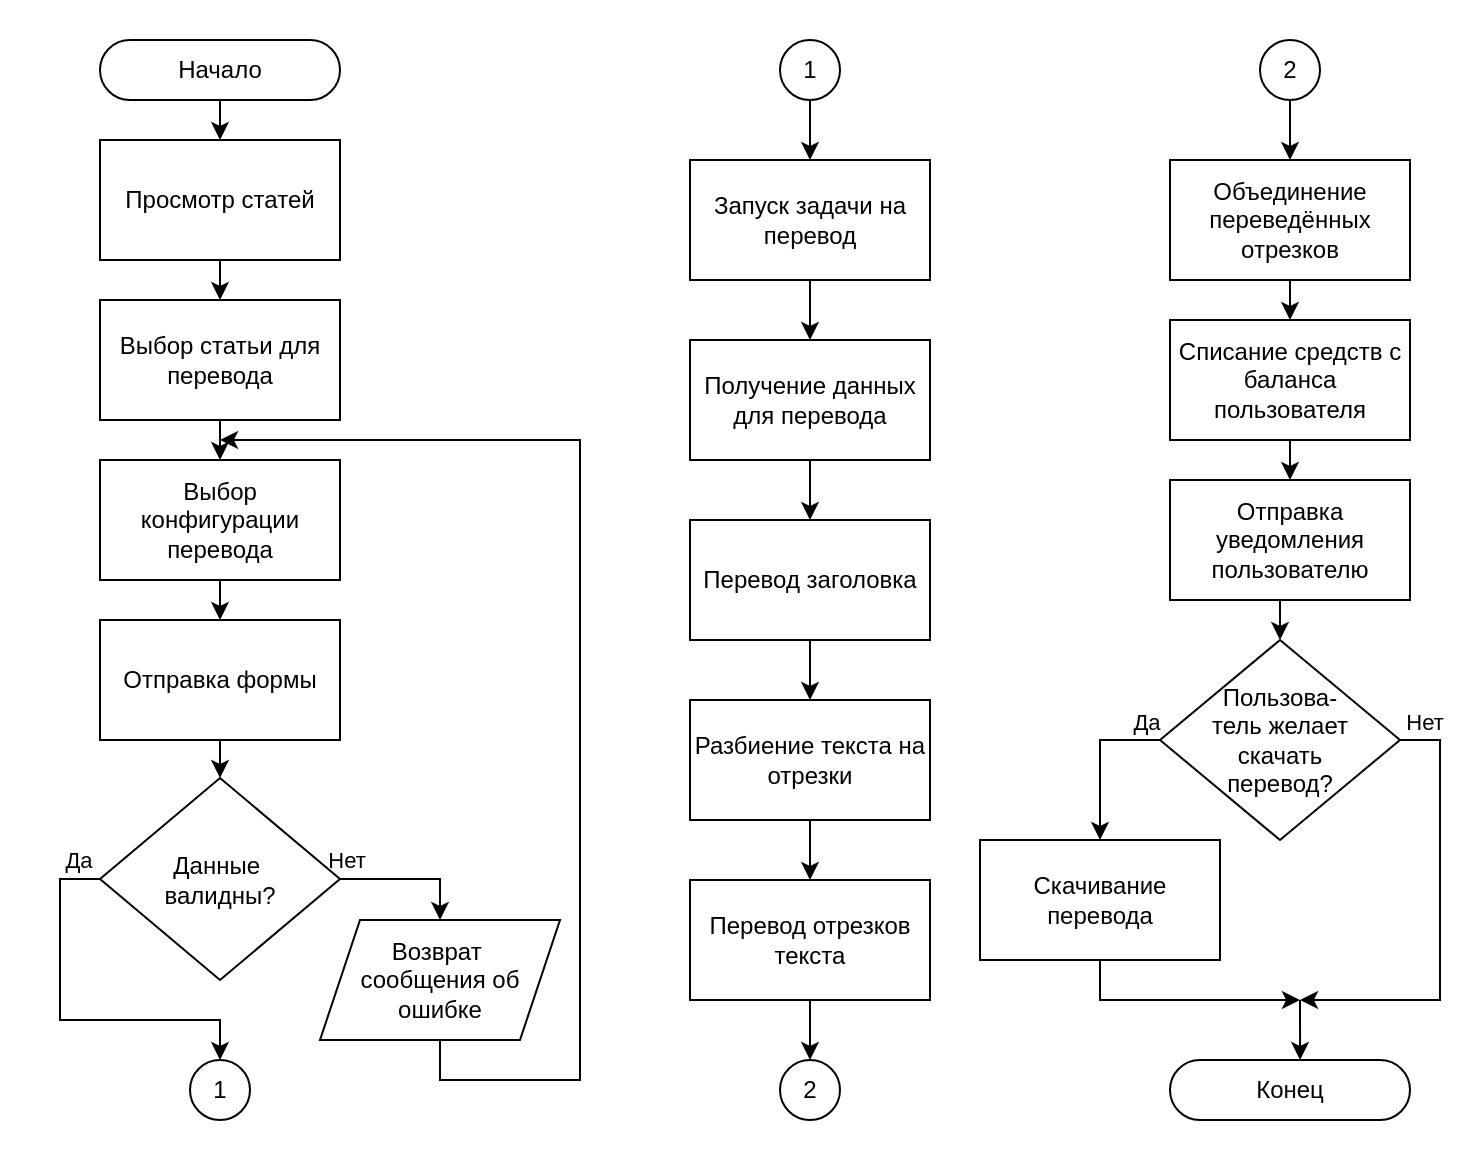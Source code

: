 <mxfile version="27.1.5">
  <diagram name="Page-1" id="Ff4yuWVJJP49vNt1JVJ_">
    <mxGraphModel dx="894" dy="847" grid="1" gridSize="10" guides="1" tooltips="1" connect="1" arrows="1" fold="1" page="1" pageScale="1" pageWidth="850" pageHeight="1100" math="0" shadow="0">
      <root>
        <mxCell id="0" />
        <mxCell id="1" parent="0" />
        <mxCell id="uIguwl95X816q7cZXWDB-1" value="" style="rounded=0;whiteSpace=wrap;html=1;strokeColor=none;" vertex="1" parent="1">
          <mxGeometry x="450" y="140" width="740" height="580" as="geometry" />
        </mxCell>
        <mxCell id="v-a1nXOmA-4Qm_1C5N4x-11" style="edgeStyle=orthogonalEdgeStyle;rounded=0;orthogonalLoop=1;jettySize=auto;html=1;exitX=0.5;exitY=1;exitDx=0;exitDy=0;entryX=0.5;entryY=0;entryDx=0;entryDy=0;endArrow=classic;startFill=0;endFill=1;" parent="1" source="v-a1nXOmA-4Qm_1C5N4x-3" target="v-a1nXOmA-4Qm_1C5N4x-4" edge="1">
          <mxGeometry relative="1" as="geometry" />
        </mxCell>
        <mxCell id="v-a1nXOmA-4Qm_1C5N4x-3" value="Начало" style="rounded=1;whiteSpace=wrap;html=1;arcSize=50;" parent="1" vertex="1">
          <mxGeometry x="500" y="160" width="120" height="30" as="geometry" />
        </mxCell>
        <mxCell id="v-a1nXOmA-4Qm_1C5N4x-13" style="edgeStyle=orthogonalEdgeStyle;rounded=0;orthogonalLoop=1;jettySize=auto;html=1;exitX=0.5;exitY=1;exitDx=0;exitDy=0;entryX=0.5;entryY=0;entryDx=0;entryDy=0;endArrow=classic;startFill=0;endFill=1;" parent="1" source="v-a1nXOmA-4Qm_1C5N4x-4" target="v-a1nXOmA-4Qm_1C5N4x-5" edge="1">
          <mxGeometry relative="1" as="geometry" />
        </mxCell>
        <mxCell id="v-a1nXOmA-4Qm_1C5N4x-4" value="Просмотр статей" style="rounded=0;whiteSpace=wrap;html=1;" parent="1" vertex="1">
          <mxGeometry x="500" y="210" width="120" height="60" as="geometry" />
        </mxCell>
        <mxCell id="v-a1nXOmA-4Qm_1C5N4x-14" style="edgeStyle=orthogonalEdgeStyle;rounded=0;orthogonalLoop=1;jettySize=auto;html=1;exitX=0.5;exitY=1;exitDx=0;exitDy=0;entryX=0.5;entryY=0;entryDx=0;entryDy=0;endArrow=classic;startFill=0;endFill=1;" parent="1" source="v-a1nXOmA-4Qm_1C5N4x-5" target="v-a1nXOmA-4Qm_1C5N4x-6" edge="1">
          <mxGeometry relative="1" as="geometry" />
        </mxCell>
        <mxCell id="v-a1nXOmA-4Qm_1C5N4x-5" value="Выбор статьи для перевода" style="rounded=0;whiteSpace=wrap;html=1;" parent="1" vertex="1">
          <mxGeometry x="500" y="290" width="120" height="60" as="geometry" />
        </mxCell>
        <mxCell id="v-a1nXOmA-4Qm_1C5N4x-15" style="edgeStyle=orthogonalEdgeStyle;rounded=0;orthogonalLoop=1;jettySize=auto;html=1;exitX=0.5;exitY=1;exitDx=0;exitDy=0;entryX=0.5;entryY=0;entryDx=0;entryDy=0;endArrow=classic;startFill=0;endFill=1;" parent="1" source="v-a1nXOmA-4Qm_1C5N4x-6" target="v-a1nXOmA-4Qm_1C5N4x-7" edge="1">
          <mxGeometry relative="1" as="geometry" />
        </mxCell>
        <mxCell id="v-a1nXOmA-4Qm_1C5N4x-6" value="Выбор конфигурации перевода" style="rounded=0;whiteSpace=wrap;html=1;" parent="1" vertex="1">
          <mxGeometry x="500" y="370" width="120" height="60" as="geometry" />
        </mxCell>
        <mxCell id="v-a1nXOmA-4Qm_1C5N4x-19" style="edgeStyle=orthogonalEdgeStyle;rounded=0;orthogonalLoop=1;jettySize=auto;html=1;exitX=0.5;exitY=1;exitDx=0;exitDy=0;entryX=0.5;entryY=0;entryDx=0;entryDy=0;endArrow=classic;startFill=0;endFill=1;" parent="1" source="v-a1nXOmA-4Qm_1C5N4x-7" target="v-a1nXOmA-4Qm_1C5N4x-16" edge="1">
          <mxGeometry relative="1" as="geometry" />
        </mxCell>
        <mxCell id="v-a1nXOmA-4Qm_1C5N4x-7" value="Отправка формы" style="rounded=0;whiteSpace=wrap;html=1;" parent="1" vertex="1">
          <mxGeometry x="500" y="450" width="120" height="60" as="geometry" />
        </mxCell>
        <mxCell id="v-a1nXOmA-4Qm_1C5N4x-18" style="edgeStyle=orthogonalEdgeStyle;rounded=0;orthogonalLoop=1;jettySize=auto;html=1;exitX=0.5;exitY=1;exitDx=0;exitDy=0;endArrow=classic;endFill=1;" parent="1" source="GBK5iCOVyENdZ_w6WzOX-1" edge="1">
          <mxGeometry relative="1" as="geometry">
            <mxPoint x="560" y="360" as="targetPoint" />
            <Array as="points">
              <mxPoint x="670" y="680" />
              <mxPoint x="740" y="680" />
              <mxPoint x="740" y="360" />
            </Array>
            <mxPoint x="695" y="380" as="sourcePoint" />
          </mxGeometry>
        </mxCell>
        <mxCell id="FZqdblhYbCUZvCe2lqYH-14" style="edgeStyle=orthogonalEdgeStyle;rounded=0;orthogonalLoop=1;jettySize=auto;html=1;exitX=0.5;exitY=1;exitDx=0;exitDy=0;endArrow=classic;startFill=0;endFill=1;" parent="1" source="v-a1nXOmA-4Qm_1C5N4x-10" edge="1">
          <mxGeometry relative="1" as="geometry">
            <Array as="points">
              <mxPoint x="1000" y="640" />
              <mxPoint x="1095" y="640" />
            </Array>
            <mxPoint x="1100" y="640" as="targetPoint" />
          </mxGeometry>
        </mxCell>
        <mxCell id="v-a1nXOmA-4Qm_1C5N4x-10" value="Скачивание перевода" style="rounded=0;whiteSpace=wrap;html=1;" parent="1" vertex="1">
          <mxGeometry x="940" y="560" width="120" height="60" as="geometry" />
        </mxCell>
        <mxCell id="v-a1nXOmA-4Qm_1C5N4x-12" value="Конец" style="rounded=1;whiteSpace=wrap;html=1;arcSize=50;" parent="1" vertex="1">
          <mxGeometry x="1035" y="670" width="120" height="30" as="geometry" />
        </mxCell>
        <mxCell id="v-a1nXOmA-4Qm_1C5N4x-17" style="edgeStyle=orthogonalEdgeStyle;rounded=0;orthogonalLoop=1;jettySize=auto;html=1;exitX=1;exitY=0.5;exitDx=0;exitDy=0;endArrow=classic;endFill=1;entryX=0.5;entryY=0;entryDx=0;entryDy=0;" parent="1" source="v-a1nXOmA-4Qm_1C5N4x-16" target="GBK5iCOVyENdZ_w6WzOX-1" edge="1">
          <mxGeometry relative="1" as="geometry">
            <mxPoint x="660" y="590" as="targetPoint" />
          </mxGeometry>
        </mxCell>
        <mxCell id="v-a1nXOmA-4Qm_1C5N4x-20" value="Нет" style="edgeLabel;html=1;align=center;verticalAlign=middle;resizable=0;points=[];" parent="v-a1nXOmA-4Qm_1C5N4x-17" vertex="1" connectable="0">
          <mxGeometry x="-0.934" relative="1" as="geometry">
            <mxPoint y="-10" as="offset" />
          </mxGeometry>
        </mxCell>
        <mxCell id="v-a1nXOmA-4Qm_1C5N4x-21" style="edgeStyle=orthogonalEdgeStyle;rounded=0;orthogonalLoop=1;jettySize=auto;html=1;exitX=0;exitY=0.5;exitDx=0;exitDy=0;endArrow=classic;startFill=0;entryX=0;entryY=0.5;entryDx=0;entryDy=0;endFill=1;" parent="1" source="v-a1nXOmA-4Qm_1C5N4x-16" target="GBK5iCOVyENdZ_w6WzOX-2" edge="1">
          <mxGeometry relative="1" as="geometry">
            <mxPoint x="450" y="600" as="targetPoint" />
          </mxGeometry>
        </mxCell>
        <mxCell id="v-a1nXOmA-4Qm_1C5N4x-22" value="Да" style="edgeLabel;html=1;align=center;verticalAlign=middle;resizable=0;points=[];" parent="v-a1nXOmA-4Qm_1C5N4x-21" vertex="1" connectable="0">
          <mxGeometry x="-0.682" y="-1" relative="1" as="geometry">
            <mxPoint x="10" y="-20" as="offset" />
          </mxGeometry>
        </mxCell>
        <mxCell id="v-a1nXOmA-4Qm_1C5N4x-16" value="Данные&amp;nbsp;&lt;div&gt;валидны?&lt;/div&gt;" style="rhombus;whiteSpace=wrap;html=1;" parent="1" vertex="1">
          <mxGeometry x="500" y="529" width="120" height="101" as="geometry" />
        </mxCell>
        <mxCell id="GBK5iCOVyENdZ_w6WzOX-1" value="Возврат&amp;nbsp;&lt;div&gt;сообщения об ошибке&lt;/div&gt;" style="shape=parallelogram;perimeter=parallelogramPerimeter;whiteSpace=wrap;html=1;fixedSize=1;" parent="1" vertex="1">
          <mxGeometry x="610" y="600" width="120" height="60" as="geometry" />
        </mxCell>
        <mxCell id="GBK5iCOVyENdZ_w6WzOX-2" value="1" style="ellipse;whiteSpace=wrap;html=1;aspect=fixed;direction=south;" parent="1" vertex="1">
          <mxGeometry x="545" y="670" width="30" height="30" as="geometry" />
        </mxCell>
        <mxCell id="GBK5iCOVyENdZ_w6WzOX-7" style="edgeStyle=orthogonalEdgeStyle;rounded=0;orthogonalLoop=1;jettySize=auto;html=1;exitX=0;exitY=0.5;exitDx=0;exitDy=0;entryX=0.5;entryY=0;entryDx=0;entryDy=0;endArrow=classic;endFill=1;" parent="1" source="GBK5iCOVyENdZ_w6WzOX-4" target="v-a1nXOmA-4Qm_1C5N4x-10" edge="1">
          <mxGeometry relative="1" as="geometry">
            <Array as="points">
              <mxPoint x="1000" y="510" />
            </Array>
          </mxGeometry>
        </mxCell>
        <mxCell id="GBK5iCOVyENdZ_w6WzOX-10" value="Да" style="edgeLabel;html=1;align=center;verticalAlign=middle;resizable=0;points=[];" parent="GBK5iCOVyENdZ_w6WzOX-7" vertex="1" connectable="0">
          <mxGeometry x="-0.811" y="1" relative="1" as="geometry">
            <mxPoint y="-10" as="offset" />
          </mxGeometry>
        </mxCell>
        <mxCell id="FZqdblhYbCUZvCe2lqYH-15" style="edgeStyle=orthogonalEdgeStyle;rounded=0;orthogonalLoop=1;jettySize=auto;html=1;exitX=1;exitY=0.5;exitDx=0;exitDy=0;endArrow=classic;startFill=0;endFill=1;" parent="1" source="GBK5iCOVyENdZ_w6WzOX-4" edge="1">
          <mxGeometry relative="1" as="geometry">
            <Array as="points">
              <mxPoint x="1170" y="510" />
              <mxPoint x="1170" y="640" />
              <mxPoint x="1140" y="640" />
              <mxPoint x="1140" y="640" />
            </Array>
            <mxPoint x="1100" y="640" as="targetPoint" />
          </mxGeometry>
        </mxCell>
        <mxCell id="FZqdblhYbCUZvCe2lqYH-16" value="Нет" style="edgeLabel;html=1;align=center;verticalAlign=middle;resizable=0;points=[];" parent="FZqdblhYbCUZvCe2lqYH-15" vertex="1" connectable="0">
          <mxGeometry x="-0.889" y="1" relative="1" as="geometry">
            <mxPoint y="-8" as="offset" />
          </mxGeometry>
        </mxCell>
        <mxCell id="GBK5iCOVyENdZ_w6WzOX-4" value="&lt;div&gt;Пользова-&lt;/div&gt;&lt;div&gt;тель желает&lt;/div&gt;&lt;div&gt;скачать&lt;/div&gt;&lt;div&gt;перевод?&lt;/div&gt;" style="rhombus;whiteSpace=wrap;html=1;" parent="1" vertex="1">
          <mxGeometry x="1030" y="460" width="120" height="100" as="geometry" />
        </mxCell>
        <mxCell id="FZqdblhYbCUZvCe2lqYH-1" value="1" style="ellipse;whiteSpace=wrap;html=1;aspect=fixed;" parent="1" vertex="1">
          <mxGeometry x="840" y="160" width="30" height="30" as="geometry" />
        </mxCell>
        <mxCell id="FZqdblhYbCUZvCe2lqYH-21" style="edgeStyle=orthogonalEdgeStyle;rounded=0;orthogonalLoop=1;jettySize=auto;html=1;exitX=0.5;exitY=0;exitDx=0;exitDy=0;entryX=0.5;entryY=1;entryDx=0;entryDy=0;endArrow=none;startFill=1;startArrow=classic;" parent="1" source="FZqdblhYbCUZvCe2lqYH-2" target="FZqdblhYbCUZvCe2lqYH-1" edge="1">
          <mxGeometry relative="1" as="geometry" />
        </mxCell>
        <mxCell id="FZqdblhYbCUZvCe2lqYH-2" value="Запуск задачи на перевод" style="rounded=0;whiteSpace=wrap;html=1;" parent="1" vertex="1">
          <mxGeometry x="795" y="220" width="120" height="60" as="geometry" />
        </mxCell>
        <mxCell id="FZqdblhYbCUZvCe2lqYH-22" style="edgeStyle=orthogonalEdgeStyle;rounded=0;orthogonalLoop=1;jettySize=auto;html=1;exitX=0.5;exitY=0;exitDx=0;exitDy=0;entryX=0.5;entryY=1;entryDx=0;entryDy=0;endArrow=none;startFill=1;startArrow=classic;" parent="1" source="FZqdblhYbCUZvCe2lqYH-3" target="FZqdblhYbCUZvCe2lqYH-2" edge="1">
          <mxGeometry relative="1" as="geometry" />
        </mxCell>
        <mxCell id="FZqdblhYbCUZvCe2lqYH-3" value="Получение данных для перевода" style="rounded=0;whiteSpace=wrap;html=1;" parent="1" vertex="1">
          <mxGeometry x="795" y="310" width="120" height="60" as="geometry" />
        </mxCell>
        <mxCell id="FZqdblhYbCUZvCe2lqYH-23" style="edgeStyle=orthogonalEdgeStyle;rounded=0;orthogonalLoop=1;jettySize=auto;html=1;exitX=0.5;exitY=0;exitDx=0;exitDy=0;entryX=0.5;entryY=1;entryDx=0;entryDy=0;endArrow=none;startFill=1;startArrow=classic;" parent="1" source="FZqdblhYbCUZvCe2lqYH-4" target="FZqdblhYbCUZvCe2lqYH-3" edge="1">
          <mxGeometry relative="1" as="geometry" />
        </mxCell>
        <mxCell id="FZqdblhYbCUZvCe2lqYH-4" value="Перевод заголовка" style="rounded=0;whiteSpace=wrap;html=1;" parent="1" vertex="1">
          <mxGeometry x="795" y="400" width="120" height="60" as="geometry" />
        </mxCell>
        <mxCell id="FZqdblhYbCUZvCe2lqYH-24" style="edgeStyle=orthogonalEdgeStyle;rounded=0;orthogonalLoop=1;jettySize=auto;html=1;exitX=0.5;exitY=0;exitDx=0;exitDy=0;entryX=0.5;entryY=1;entryDx=0;entryDy=0;endArrow=none;startFill=1;endFill=1;startArrow=classic;" parent="1" source="FZqdblhYbCUZvCe2lqYH-5" target="FZqdblhYbCUZvCe2lqYH-4" edge="1">
          <mxGeometry relative="1" as="geometry" />
        </mxCell>
        <mxCell id="FZqdblhYbCUZvCe2lqYH-5" value="Разбиение текста на отрезки" style="rounded=0;whiteSpace=wrap;html=1;" parent="1" vertex="1">
          <mxGeometry x="795" y="490" width="120" height="60" as="geometry" />
        </mxCell>
        <mxCell id="FZqdblhYbCUZvCe2lqYH-25" style="edgeStyle=orthogonalEdgeStyle;rounded=0;orthogonalLoop=1;jettySize=auto;html=1;exitX=0.5;exitY=0;exitDx=0;exitDy=0;entryX=0.5;entryY=1;entryDx=0;entryDy=0;endArrow=none;startFill=1;startArrow=classic;" parent="1" source="FZqdblhYbCUZvCe2lqYH-6" target="FZqdblhYbCUZvCe2lqYH-5" edge="1">
          <mxGeometry relative="1" as="geometry" />
        </mxCell>
        <mxCell id="FZqdblhYbCUZvCe2lqYH-6" value="Перевод отрезков текста" style="rounded=0;whiteSpace=wrap;html=1;" parent="1" vertex="1">
          <mxGeometry x="795" y="580" width="120" height="60" as="geometry" />
        </mxCell>
        <mxCell id="FZqdblhYbCUZvCe2lqYH-26" style="edgeStyle=orthogonalEdgeStyle;rounded=0;orthogonalLoop=1;jettySize=auto;html=1;exitX=0;exitY=0.5;exitDx=0;exitDy=0;entryX=0.5;entryY=1;entryDx=0;entryDy=0;endArrow=none;startFill=1;endFill=1;startArrow=classic;" parent="1" source="FZqdblhYbCUZvCe2lqYH-7" target="FZqdblhYbCUZvCe2lqYH-6" edge="1">
          <mxGeometry relative="1" as="geometry" />
        </mxCell>
        <mxCell id="FZqdblhYbCUZvCe2lqYH-7" value="2" style="ellipse;whiteSpace=wrap;html=1;aspect=fixed;direction=south;" parent="1" vertex="1">
          <mxGeometry x="840" y="670" width="30" height="30" as="geometry" />
        </mxCell>
        <mxCell id="FZqdblhYbCUZvCe2lqYH-9" value="2" style="ellipse;whiteSpace=wrap;html=1;aspect=fixed;" parent="1" vertex="1">
          <mxGeometry x="1080" y="160" width="30" height="30" as="geometry" />
        </mxCell>
        <mxCell id="FZqdblhYbCUZvCe2lqYH-20" style="edgeStyle=orthogonalEdgeStyle;rounded=0;orthogonalLoop=1;jettySize=auto;html=1;exitX=0.5;exitY=0;exitDx=0;exitDy=0;entryX=0.5;entryY=1;entryDx=0;entryDy=0;endArrow=none;startFill=1;startArrow=classic;" parent="1" source="FZqdblhYbCUZvCe2lqYH-10" target="FZqdblhYbCUZvCe2lqYH-9" edge="1">
          <mxGeometry relative="1" as="geometry" />
        </mxCell>
        <mxCell id="FZqdblhYbCUZvCe2lqYH-10" value="Объединение переведённых отрезков" style="rounded=0;whiteSpace=wrap;html=1;" parent="1" vertex="1">
          <mxGeometry x="1035" y="220" width="120" height="60" as="geometry" />
        </mxCell>
        <mxCell id="FZqdblhYbCUZvCe2lqYH-19" style="edgeStyle=orthogonalEdgeStyle;rounded=0;orthogonalLoop=1;jettySize=auto;html=1;exitX=0.5;exitY=0;exitDx=0;exitDy=0;entryX=0.5;entryY=1;entryDx=0;entryDy=0;endArrow=none;startFill=1;startArrow=classic;" parent="1" source="FZqdblhYbCUZvCe2lqYH-11" target="FZqdblhYbCUZvCe2lqYH-10" edge="1">
          <mxGeometry relative="1" as="geometry" />
        </mxCell>
        <mxCell id="FZqdblhYbCUZvCe2lqYH-11" value="Списание средств с баланса пользователя" style="rounded=0;whiteSpace=wrap;html=1;" parent="1" vertex="1">
          <mxGeometry x="1035" y="300" width="120" height="60" as="geometry" />
        </mxCell>
        <mxCell id="FZqdblhYbCUZvCe2lqYH-17" style="edgeStyle=orthogonalEdgeStyle;rounded=0;orthogonalLoop=1;jettySize=auto;html=1;exitX=0.5;exitY=1;exitDx=0;exitDy=0;entryX=0.5;entryY=0;entryDx=0;entryDy=0;endArrow=classic;startFill=0;startArrow=none;endFill=1;" parent="1" source="FZqdblhYbCUZvCe2lqYH-12" target="GBK5iCOVyENdZ_w6WzOX-4" edge="1">
          <mxGeometry relative="1" as="geometry" />
        </mxCell>
        <mxCell id="FZqdblhYbCUZvCe2lqYH-18" style="edgeStyle=orthogonalEdgeStyle;rounded=0;orthogonalLoop=1;jettySize=auto;html=1;exitX=0.5;exitY=0;exitDx=0;exitDy=0;entryX=0.5;entryY=1;entryDx=0;entryDy=0;endArrow=none;startFill=1;startArrow=classic;" parent="1" source="FZqdblhYbCUZvCe2lqYH-12" target="FZqdblhYbCUZvCe2lqYH-11" edge="1">
          <mxGeometry relative="1" as="geometry" />
        </mxCell>
        <mxCell id="FZqdblhYbCUZvCe2lqYH-12" value="Отправка уведомления пользователю" style="rounded=0;whiteSpace=wrap;html=1;" parent="1" vertex="1">
          <mxGeometry x="1035" y="380" width="120" height="60" as="geometry" />
        </mxCell>
        <mxCell id="11msNeFS59f9dVSf_R6C-3" value="" style="endArrow=classic;html=1;rounded=0;entryX=0.542;entryY=0;entryDx=0;entryDy=0;entryPerimeter=0;" parent="1" target="v-a1nXOmA-4Qm_1C5N4x-12" edge="1">
          <mxGeometry width="50" height="50" relative="1" as="geometry">
            <mxPoint x="1100" y="640" as="sourcePoint" />
            <mxPoint x="1100" y="620" as="targetPoint" />
          </mxGeometry>
        </mxCell>
      </root>
    </mxGraphModel>
  </diagram>
</mxfile>

